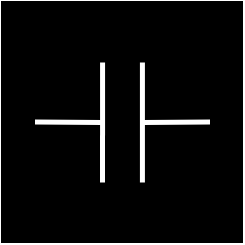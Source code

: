 <mxfile version="24.2.5" type="device">
  <diagram name="Page-1" id="3yHXsXy3GaDdZvMfvjRr">
    <mxGraphModel dx="1674" dy="843" grid="1" gridSize="10" guides="1" tooltips="1" connect="1" arrows="1" fold="1" page="1" pageScale="1" pageWidth="1169" pageHeight="827" math="0" shadow="0">
      <root>
        <mxCell id="0" />
        <mxCell id="1" parent="0" />
        <mxCell id="d12QLknMRzZI76rEDlil-1" value="" style="whiteSpace=wrap;html=1;aspect=fixed;fillColor=#000000;" vertex="1" parent="1">
          <mxGeometry x="525" y="354" width="120" height="120" as="geometry" />
        </mxCell>
        <mxCell id="d12QLknMRzZI76rEDlil-2" value="" style="endArrow=none;html=1;rounded=0;strokeWidth=2.5;strokeColor=white;" edge="1" parent="1">
          <mxGeometry width="50" height="50" relative="1" as="geometry">
            <mxPoint x="595" y="414" as="sourcePoint" />
            <mxPoint x="628.75" y="413.77" as="targetPoint" />
          </mxGeometry>
        </mxCell>
        <mxCell id="d12QLknMRzZI76rEDlil-3" value="" style="endArrow=none;html=1;rounded=0;strokeWidth=2.5;strokeColor=white;exitX=1;exitY=0.5;exitDx=0;exitDy=0;" edge="1" parent="1">
          <mxGeometry width="50" height="50" relative="1" as="geometry">
            <mxPoint x="541.25" y="413.77" as="sourcePoint" />
            <mxPoint x="575" y="414" as="targetPoint" />
          </mxGeometry>
        </mxCell>
        <mxCell id="d12QLknMRzZI76rEDlil-4" value="" style="endArrow=none;html=1;rounded=0;strokeWidth=2.5;strokeColor=white;exitX=0.583;exitY=0.25;exitDx=0;exitDy=0;exitPerimeter=0;entryX=0.583;entryY=0.75;entryDx=0;entryDy=0;entryPerimeter=0;" edge="1" parent="1" source="d12QLknMRzZI76rEDlil-1" target="d12QLknMRzZI76rEDlil-1">
          <mxGeometry width="50" height="50" relative="1" as="geometry">
            <mxPoint x="595" y="393.98" as="sourcePoint" />
            <mxPoint x="595" y="434.02" as="targetPoint" />
          </mxGeometry>
        </mxCell>
        <mxCell id="d12QLknMRzZI76rEDlil-5" value="" style="endArrow=none;html=1;rounded=0;strokeWidth=2.5;strokeColor=white;exitX=0.417;exitY=0.25;exitDx=0;exitDy=0;exitPerimeter=0;" edge="1" parent="1" source="d12QLknMRzZI76rEDlil-1">
          <mxGeometry width="50" height="50" relative="1" as="geometry">
            <mxPoint x="575" y="393.98" as="sourcePoint" />
            <mxPoint x="575" y="444" as="targetPoint" />
          </mxGeometry>
        </mxCell>
      </root>
    </mxGraphModel>
  </diagram>
</mxfile>

